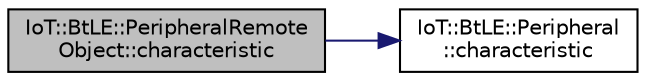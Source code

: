 digraph "IoT::BtLE::PeripheralRemoteObject::characteristic"
{
 // LATEX_PDF_SIZE
  edge [fontname="Helvetica",fontsize="10",labelfontname="Helvetica",labelfontsize="10"];
  node [fontname="Helvetica",fontsize="10",shape=record];
  rankdir="LR";
  Node1 [label="IoT::BtLE::PeripheralRemote\lObject::characteristic",height=0.2,width=0.4,color="black", fillcolor="grey75", style="filled", fontcolor="black",tooltip="Returns the address of the device."];
  Node1 -> Node2 [color="midnightblue",fontsize="10",style="solid",fontname="Helvetica"];
  Node2 [label="IoT::BtLE::Peripheral\l::characteristic",height=0.2,width=0.4,color="black", fillcolor="white", style="filled",URL="$classIoT_1_1BtLE_1_1Peripheral.html#a696f8e49a14a4cb5ebe438c57f1df3af",tooltip=" "];
}
